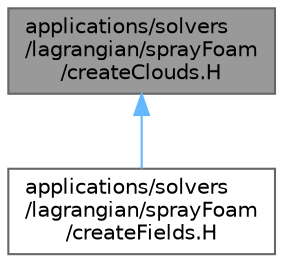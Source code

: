digraph "applications/solvers/lagrangian/sprayFoam/createClouds.H"
{
 // LATEX_PDF_SIZE
  bgcolor="transparent";
  edge [fontname=Helvetica,fontsize=10,labelfontname=Helvetica,labelfontsize=10];
  node [fontname=Helvetica,fontsize=10,shape=box,height=0.2,width=0.4];
  Node1 [id="Node000001",label="applications/solvers\l/lagrangian/sprayFoam\l/createClouds.H",height=0.2,width=0.4,color="gray40", fillcolor="grey60", style="filled", fontcolor="black",tooltip=" "];
  Node1 -> Node2 [id="edge1_Node000001_Node000002",dir="back",color="steelblue1",style="solid",tooltip=" "];
  Node2 [id="Node000002",label="applications/solvers\l/lagrangian/sprayFoam\l/createFields.H",height=0.2,width=0.4,color="grey40", fillcolor="white", style="filled",URL="$solvers_2lagrangian_2sprayFoam_2createFields_8H.html",tooltip=" "];
}
